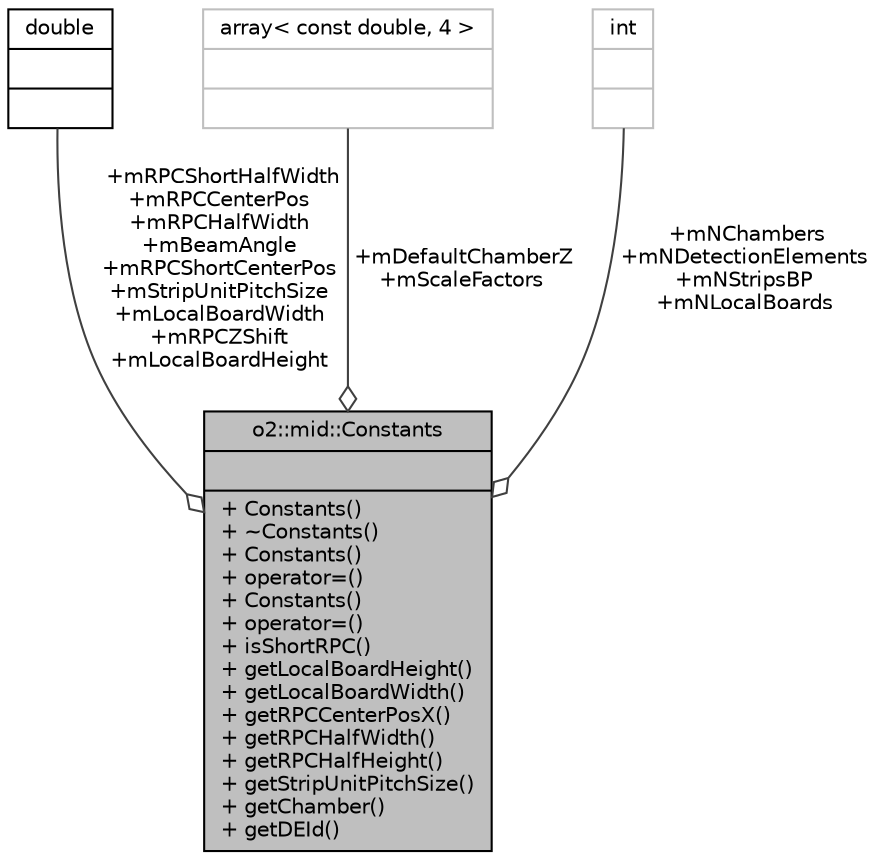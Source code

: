 digraph "o2::mid::Constants"
{
 // INTERACTIVE_SVG=YES
  bgcolor="transparent";
  edge [fontname="Helvetica",fontsize="10",labelfontname="Helvetica",labelfontsize="10"];
  node [fontname="Helvetica",fontsize="10",shape=record];
  Node1 [label="{o2::mid::Constants\n||+ Constants()\l+ ~Constants()\l+ Constants()\l+ operator=()\l+ Constants()\l+ operator=()\l+ isShortRPC()\l+ getLocalBoardHeight()\l+ getLocalBoardWidth()\l+ getRPCCenterPosX()\l+ getRPCHalfWidth()\l+ getRPCHalfHeight()\l+ getStripUnitPitchSize()\l+ getChamber()\l+ getDEId()\l}",height=0.2,width=0.4,color="black", fillcolor="grey75", style="filled" fontcolor="black"];
  Node2 -> Node1 [color="grey25",fontsize="10",style="solid",label=" +mRPCShortHalfWidth\n+mRPCCenterPos\n+mRPCHalfWidth\n+mBeamAngle\n+mRPCShortCenterPos\n+mStripUnitPitchSize\n+mLocalBoardWidth\n+mRPCZShift\n+mLocalBoardHeight" ,arrowhead="odiamond",fontname="Helvetica"];
  Node2 [label="{double\n||}",height=0.2,width=0.4,color="black",URL="$df/de6/classdouble.html"];
  Node3 -> Node1 [color="grey25",fontsize="10",style="solid",label=" +mDefaultChamberZ\n+mScaleFactors" ,arrowhead="odiamond",fontname="Helvetica"];
  Node3 [label="{array\< const double, 4 \>\n||}",height=0.2,width=0.4,color="grey75"];
  Node4 -> Node1 [color="grey25",fontsize="10",style="solid",label=" +mNChambers\n+mNDetectionElements\n+mNStripsBP\n+mNLocalBoards" ,arrowhead="odiamond",fontname="Helvetica"];
  Node4 [label="{int\n||}",height=0.2,width=0.4,color="grey75"];
}
